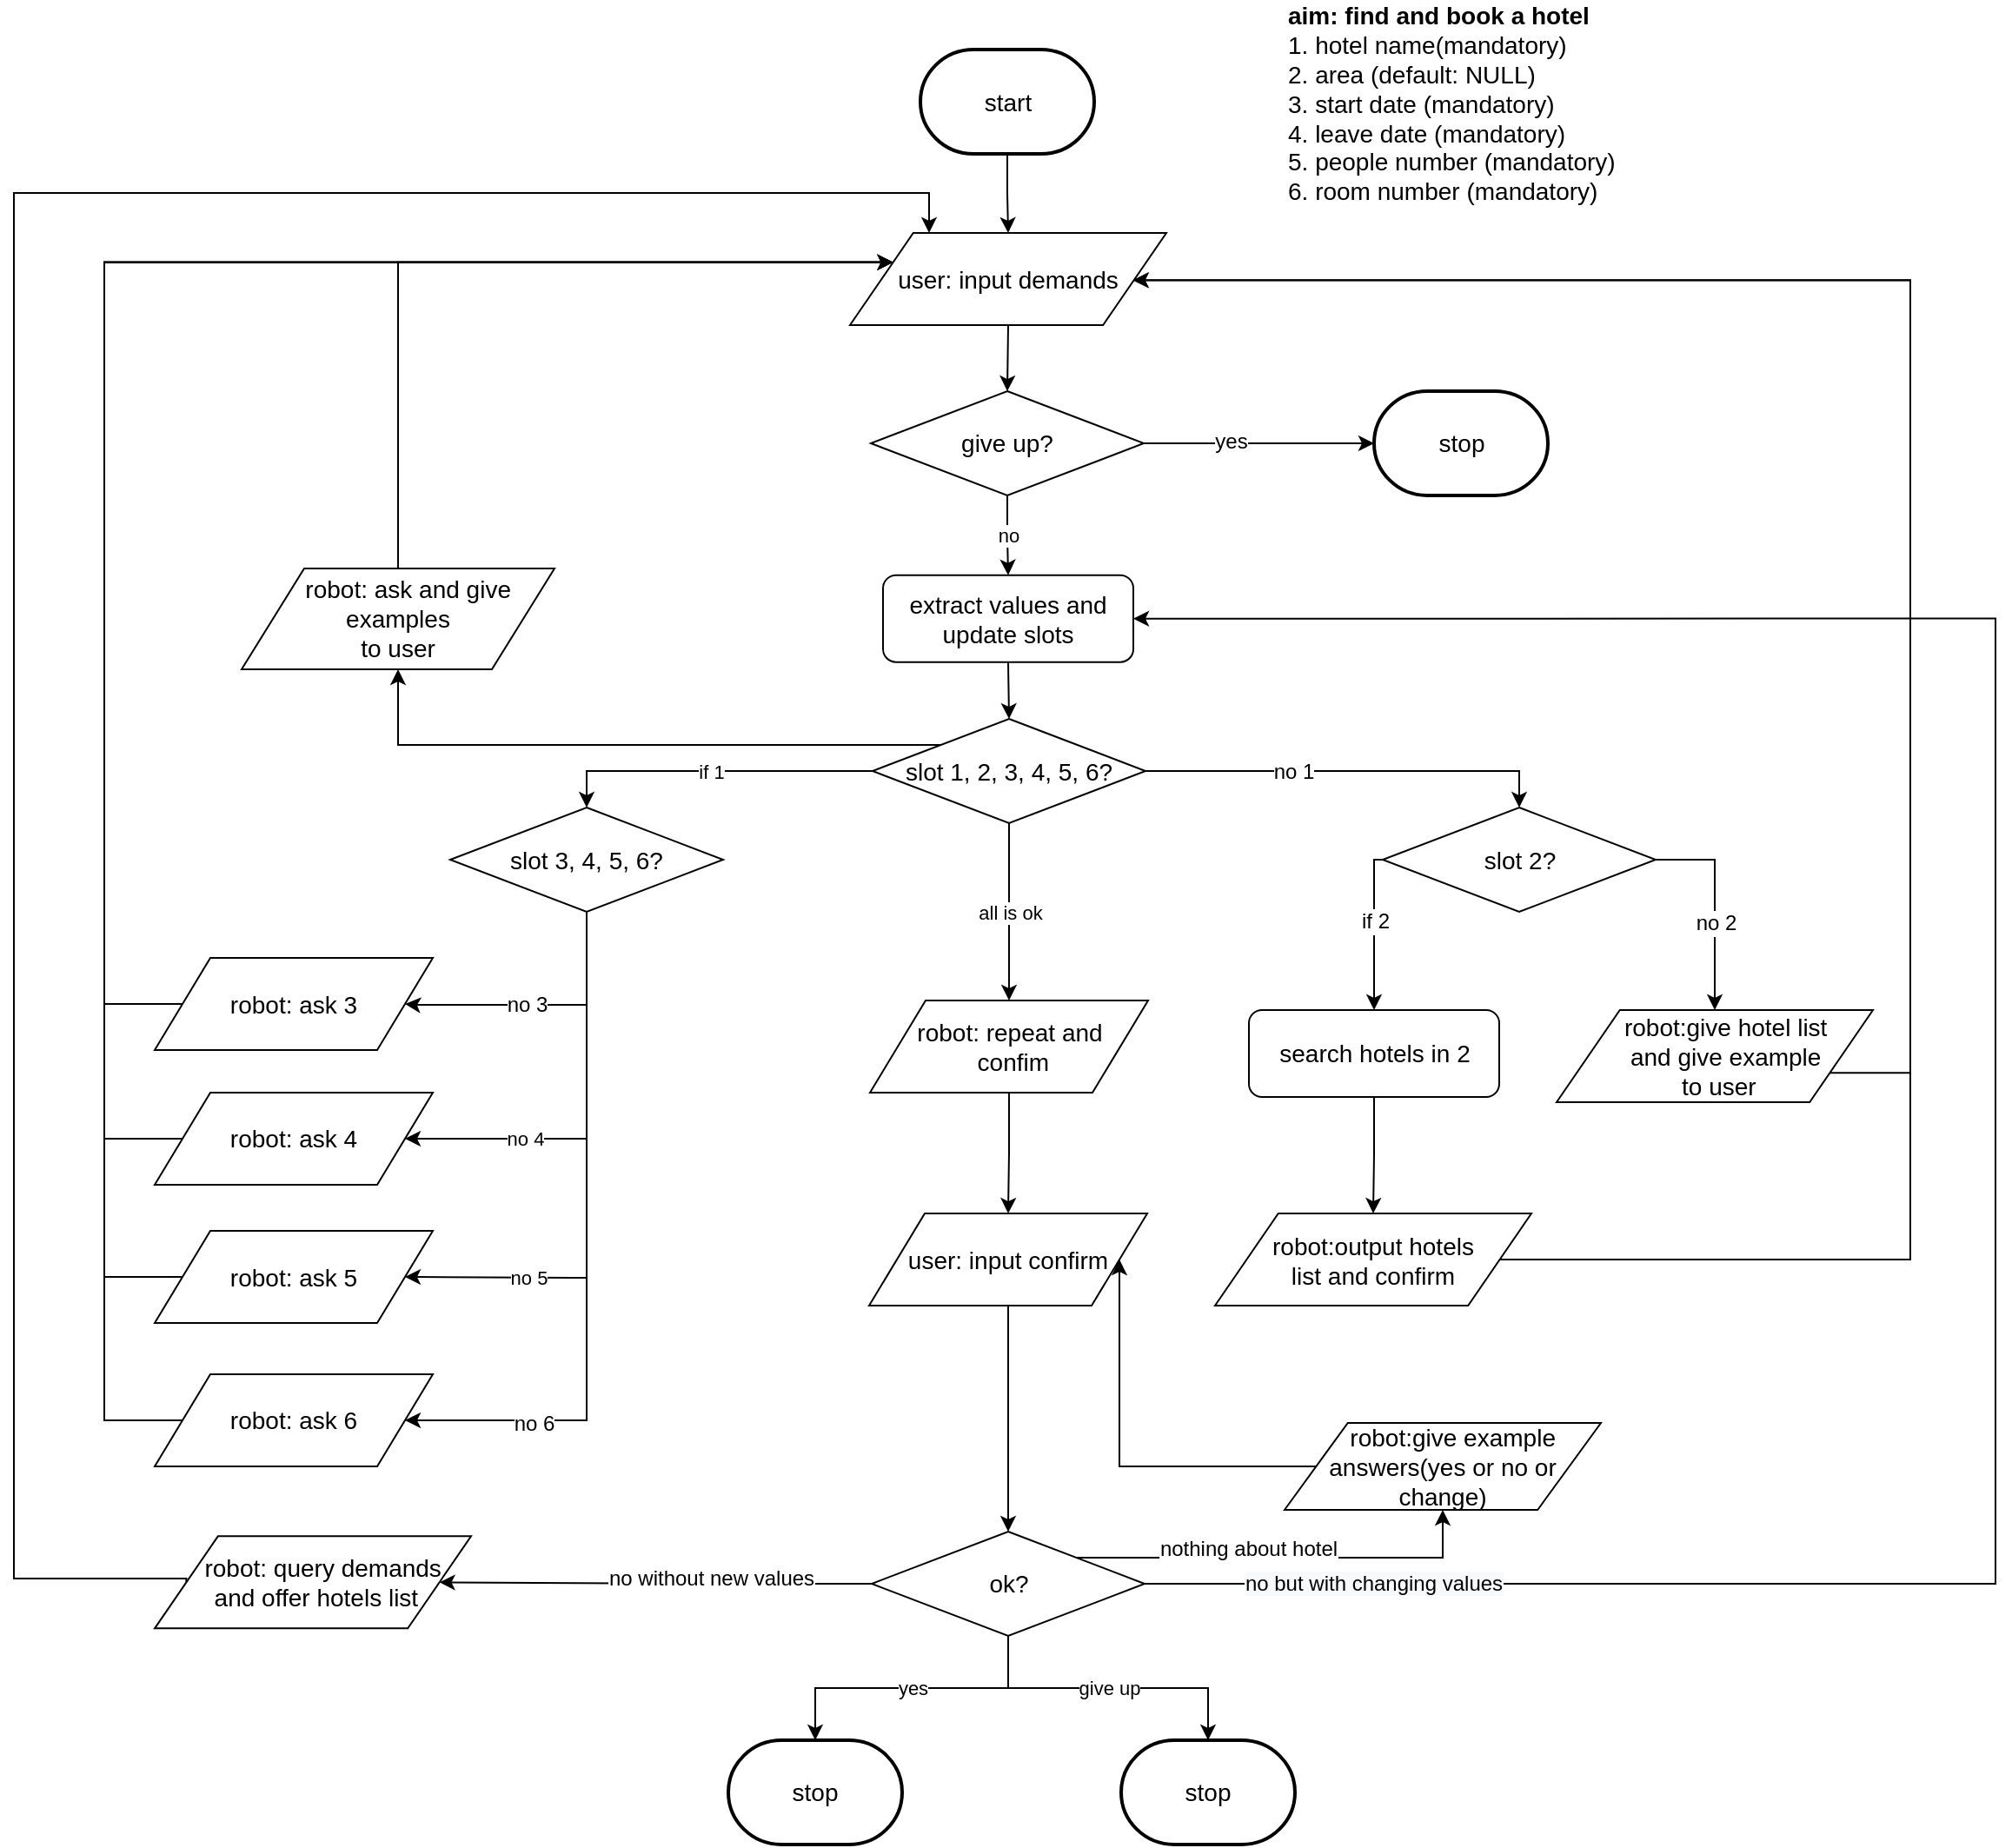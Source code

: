 <mxfile version="12.0.0" type="github" pages="1"><diagram id="LGbj_nc2hdgQ7Wxbu6nX" name="Page-1"><mxGraphModel dx="1937" dy="1288" grid="1" gridSize="10" guides="1" tooltips="1" connect="1" arrows="1" fold="1" page="1" pageScale="1" pageWidth="1169" pageHeight="827" math="0" shadow="0"><root><mxCell id="0"/><mxCell id="1" parent="0"/><mxCell id="eVSHGfPKCPN9U0Eyg4gg-1" style="edgeStyle=orthogonalEdgeStyle;rounded=0;orthogonalLoop=1;jettySize=auto;html=1;exitX=0.5;exitY=1;exitDx=0;exitDy=0;exitPerimeter=0;" parent="1" source="oDHh0Tye45tHc2-Hxg_j-2" target="oDHh0Tye45tHc2-Hxg_j-4" edge="1"><mxGeometry relative="1" as="geometry"><mxPoint x="533.5" y="-64" as="sourcePoint"/><mxPoint x="533.5" y="-31" as="targetPoint"/></mxGeometry></mxCell><mxCell id="eVSHGfPKCPN9U0Eyg4gg-6" value="&lt;font style=&quot;font-size: 14px&quot;&gt;&lt;b&gt;aim: find and book a hotel&lt;/b&gt;&lt;br&gt;1. hotel name(mandatory)&lt;br&gt;2. area (default: NULL)&lt;br&gt;3. start date (mandatory)&lt;br&gt;4. leave date (mandatory)&lt;br&gt;5. people number (mandatory)&lt;br&gt;6. room number (mandatory)&lt;br&gt;&lt;br&gt;&lt;/font&gt;" style="text;html=1;strokeColor=none;fillColor=none;align=left;verticalAlign=middle;whiteSpace=wrap;rounded=0;" parent="1" vertex="1"><mxGeometry x="690" y="-90" width="220" height="113" as="geometry"/></mxCell><mxCell id="eVSHGfPKCPN9U0Eyg4gg-11" style="edgeStyle=orthogonalEdgeStyle;rounded=0;orthogonalLoop=1;jettySize=auto;html=1;exitX=0;exitY=0.5;exitDx=0;exitDy=0;entryX=0.5;entryY=0;entryDx=0;entryDy=0;" parent="1" source="KRLhsVAyyNU1y-hWCLac-17" target="eVSHGfPKCPN9U0Eyg4gg-10" edge="1"><mxGeometry relative="1" as="geometry"><Array as="points"><mxPoint x="741.5" y="393"/></Array></mxGeometry></mxCell><mxCell id="eVSHGfPKCPN9U0Eyg4gg-14" value="if 2" style="text;html=1;resizable=0;points=[];align=center;verticalAlign=middle;labelBackgroundColor=#ffffff;" parent="eVSHGfPKCPN9U0Eyg4gg-11" vertex="1" connectable="0"><mxGeometry x="0.425" y="-1" relative="1" as="geometry"><mxPoint x="1" y="-24.5" as="offset"/></mxGeometry></mxCell><mxCell id="eVSHGfPKCPN9U0Eyg4gg-12" style="edgeStyle=orthogonalEdgeStyle;rounded=0;orthogonalLoop=1;jettySize=auto;html=1;exitX=1;exitY=0.5;exitDx=0;exitDy=0;entryX=0.5;entryY=0;entryDx=0;entryDy=0;" parent="1" source="KRLhsVAyyNU1y-hWCLac-17" target="oDHh0Tye45tHc2-Hxg_j-6" edge="1"><mxGeometry relative="1" as="geometry"><mxPoint x="978.5" y="464" as="targetPoint"/></mxGeometry></mxCell><mxCell id="eVSHGfPKCPN9U0Eyg4gg-15" value="no 2" style="text;html=1;resizable=0;points=[];align=center;verticalAlign=middle;labelBackgroundColor=#ffffff;" parent="eVSHGfPKCPN9U0Eyg4gg-12" vertex="1" connectable="0"><mxGeometry x="-0.07" y="5" relative="1" as="geometry"><mxPoint x="-4.5" y="14.5" as="offset"/></mxGeometry></mxCell><mxCell id="KRLhsVAyyNU1y-hWCLac-8" style="edgeStyle=orthogonalEdgeStyle;rounded=0;orthogonalLoop=1;jettySize=auto;html=1;exitX=0.5;exitY=1;exitDx=0;exitDy=0;entryX=1;entryY=0.5;entryDx=0;entryDy=0;" parent="1" source="KRLhsVAyyNU1y-hWCLac-10" target="oDHh0Tye45tHc2-Hxg_j-15" edge="1"><mxGeometry relative="1" as="geometry"><Array as="points"><mxPoint x="289" y="716"/></Array></mxGeometry></mxCell><mxCell id="KRLhsVAyyNU1y-hWCLac-9" value="no 6" style="text;html=1;resizable=0;points=[];align=center;verticalAlign=middle;labelBackgroundColor=#ffffff;" parent="KRLhsVAyyNU1y-hWCLac-8" vertex="1" connectable="0"><mxGeometry x="0.453" y="2" relative="1" as="geometry"><mxPoint x="-32.5" y="6" as="offset"/></mxGeometry></mxCell><mxCell id="KRLhsVAyyNU1y-hWCLac-11" value="if 1" style="edgeStyle=orthogonalEdgeStyle;rounded=0;orthogonalLoop=1;jettySize=auto;html=1;exitX=0;exitY=0.5;exitDx=0;exitDy=0;entryX=0.5;entryY=0;entryDx=0;entryDy=0;" parent="1" source="eVSHGfPKCPN9U0Eyg4gg-7" target="KRLhsVAyyNU1y-hWCLac-10" edge="1"><mxGeometry relative="1" as="geometry"/></mxCell><mxCell id="KRLhsVAyyNU1y-hWCLac-15" style="edgeStyle=orthogonalEdgeStyle;rounded=0;orthogonalLoop=1;jettySize=auto;html=1;exitX=0;exitY=0;exitDx=0;exitDy=0;entryX=0.5;entryY=1;entryDx=0;entryDy=0;" parent="1" source="eVSHGfPKCPN9U0Eyg4gg-7" target="KRLhsVAyyNU1y-hWCLac-14" edge="1"><mxGeometry relative="1" as="geometry"/></mxCell><mxCell id="KRLhsVAyyNU1y-hWCLac-18" style="edgeStyle=orthogonalEdgeStyle;rounded=0;orthogonalLoop=1;jettySize=auto;html=1;exitX=1;exitY=0.5;exitDx=0;exitDy=0;entryX=0.5;entryY=0;entryDx=0;entryDy=0;" parent="1" source="eVSHGfPKCPN9U0Eyg4gg-7" target="KRLhsVAyyNU1y-hWCLac-17" edge="1"><mxGeometry relative="1" as="geometry"/></mxCell><mxCell id="KRLhsVAyyNU1y-hWCLac-19" value="no 1" style="text;html=1;resizable=0;points=[];align=center;verticalAlign=middle;labelBackgroundColor=#ffffff;" parent="KRLhsVAyyNU1y-hWCLac-18" vertex="1" connectable="0"><mxGeometry x="-0.285" relative="1" as="geometry"><mxPoint as="offset"/></mxGeometry></mxCell><mxCell id="KRLhsVAyyNU1y-hWCLac-21" value="all is ok" style="edgeStyle=orthogonalEdgeStyle;rounded=0;orthogonalLoop=1;jettySize=auto;html=1;exitX=0.5;exitY=1;exitDx=0;exitDy=0;entryX=0.5;entryY=0;entryDx=0;entryDy=0;" parent="1" source="eVSHGfPKCPN9U0Eyg4gg-7" target="oDHh0Tye45tHc2-Hxg_j-16" edge="1"><mxGeometry relative="1" as="geometry"/></mxCell><mxCell id="eVSHGfPKCPN9U0Eyg4gg-7" value="&lt;font style=&quot;font-size: 14px&quot;&gt;slot 1, 2, 3, 4, 5, 6?&lt;br&gt;&lt;/font&gt;" style="rhombus;whiteSpace=wrap;html=1;" parent="1" vertex="1"><mxGeometry x="453" y="312.5" width="157" height="60" as="geometry"/></mxCell><mxCell id="eVSHGfPKCPN9U0Eyg4gg-13" style="edgeStyle=orthogonalEdgeStyle;rounded=0;orthogonalLoop=1;jettySize=auto;html=1;exitX=1;exitY=0.75;exitDx=0;exitDy=0;entryX=0.894;entryY=0.512;entryDx=0;entryDy=0;entryPerimeter=0;" parent="1" source="oDHh0Tye45tHc2-Hxg_j-6" target="oDHh0Tye45tHc2-Hxg_j-4" edge="1"><mxGeometry relative="1" as="geometry"><Array as="points"><mxPoint x="1004" y="517"/><mxPoint x="1050" y="517"/><mxPoint x="1050" y="60"/></Array><mxPoint x="980" y="422" as="sourcePoint"/><mxPoint x="600" y="176" as="targetPoint"/></mxGeometry></mxCell><mxCell id="eVSHGfPKCPN9U0Eyg4gg-17" style="edgeStyle=orthogonalEdgeStyle;rounded=0;orthogonalLoop=1;jettySize=auto;html=1;exitX=0.5;exitY=1;exitDx=0;exitDy=0;entryX=0.5;entryY=0;entryDx=0;entryDy=0;" parent="1" source="eVSHGfPKCPN9U0Eyg4gg-10" target="oDHh0Tye45tHc2-Hxg_j-8" edge="1"><mxGeometry relative="1" as="geometry"><mxPoint x="718.5" y="570" as="targetPoint"/></mxGeometry></mxCell><mxCell id="eVSHGfPKCPN9U0Eyg4gg-10" value="&lt;span style=&quot;font-size: 14px&quot;&gt;search hotels in 2&lt;/span&gt;" style="rounded=1;whiteSpace=wrap;html=1;" parent="1" vertex="1"><mxGeometry x="669.5" y="480" width="144" height="50" as="geometry"/></mxCell><mxCell id="eVSHGfPKCPN9U0Eyg4gg-18" style="edgeStyle=orthogonalEdgeStyle;rounded=0;orthogonalLoop=1;jettySize=auto;html=1;exitX=1;exitY=0.5;exitDx=0;exitDy=0;entryX=0.895;entryY=0.513;entryDx=0;entryDy=0;entryPerimeter=0;" parent="1" source="oDHh0Tye45tHc2-Hxg_j-8" target="oDHh0Tye45tHc2-Hxg_j-4" edge="1"><mxGeometry relative="1" as="geometry"><Array as="points"><mxPoint x="814" y="623"/><mxPoint x="1050" y="623"/><mxPoint x="1050" y="60"/></Array><mxPoint x="724" y="595" as="sourcePoint"/><mxPoint x="610" y="175" as="targetPoint"/></mxGeometry></mxCell><mxCell id="eVSHGfPKCPN9U0Eyg4gg-35" value="no 4" style="edgeStyle=orthogonalEdgeStyle;rounded=0;orthogonalLoop=1;jettySize=auto;html=1;exitX=0.5;exitY=1;exitDx=0;exitDy=0;entryX=1;entryY=0.5;entryDx=0;entryDy=0;" parent="1" source="KRLhsVAyyNU1y-hWCLac-10" target="oDHh0Tye45tHc2-Hxg_j-11" edge="1"><mxGeometry x="0.153" y="-31" relative="1" as="geometry"><mxPoint x="192.143" y="552.286" as="targetPoint"/><mxPoint x="244.647" y="552.765" as="sourcePoint"/><Array as="points"><mxPoint x="289" y="554"/></Array><mxPoint x="-31" y="31" as="offset"/></mxGeometry></mxCell><mxCell id="eVSHGfPKCPN9U0Eyg4gg-30" style="edgeStyle=orthogonalEdgeStyle;rounded=0;orthogonalLoop=1;jettySize=auto;html=1;exitX=0;exitY=0.5;exitDx=0;exitDy=0;entryX=0;entryY=0.25;entryDx=0;entryDy=0;" parent="1" source="oDHh0Tye45tHc2-Hxg_j-14" target="oDHh0Tye45tHc2-Hxg_j-4" edge="1"><mxGeometry relative="1" as="geometry"><Array as="points"><mxPoint x="11" y="634"/><mxPoint x="11" y="50"/></Array><mxPoint x="48.143" y="682.286" as="sourcePoint"/><mxPoint x="460" y="243" as="targetPoint"/></mxGeometry></mxCell><mxCell id="eVSHGfPKCPN9U0Eyg4gg-40" value="no 5" style="edgeStyle=orthogonalEdgeStyle;rounded=0;orthogonalLoop=1;jettySize=auto;html=1;exitX=0.5;exitY=1;exitDx=0;exitDy=0;entryX=1;entryY=0.5;entryDx=0;entryDy=0;" parent="1" source="KRLhsVAyyNU1y-hWCLac-10" target="oDHh0Tye45tHc2-Hxg_j-14" edge="1"><mxGeometry x="0.355" y="-31" relative="1" as="geometry"><mxPoint x="192.143" y="692.286" as="targetPoint"/><mxPoint x="244.647" y="692.765" as="sourcePoint"/><Array as="points"><mxPoint x="289" y="634"/><mxPoint x="280" y="634"/></Array><mxPoint x="-31" y="31" as="offset"/></mxGeometry></mxCell><mxCell id="eVSHGfPKCPN9U0Eyg4gg-45" style="edgeStyle=orthogonalEdgeStyle;rounded=0;orthogonalLoop=1;jettySize=auto;html=1;exitX=0;exitY=0.5;exitDx=0;exitDy=0;entryX=0;entryY=0.25;entryDx=0;entryDy=0;" parent="1" source="oDHh0Tye45tHc2-Hxg_j-15" target="oDHh0Tye45tHc2-Hxg_j-4" edge="1"><mxGeometry relative="1" as="geometry"><Array as="points"><mxPoint x="11" y="716"/><mxPoint x="11" y="50"/></Array><mxPoint x="48.143" y="822.286" as="sourcePoint"/><mxPoint x="460" y="243" as="targetPoint"/></mxGeometry></mxCell><mxCell id="eVSHGfPKCPN9U0Eyg4gg-53" value="yes" style="edgeStyle=orthogonalEdgeStyle;rounded=0;orthogonalLoop=1;jettySize=auto;html=1;exitX=0.5;exitY=1;exitDx=0;exitDy=0;" parent="1" source="eVSHGfPKCPN9U0Eyg4gg-48" target="oDHh0Tye45tHc2-Hxg_j-20" edge="1"><mxGeometry relative="1" as="geometry"><Array as="points"/><mxPoint x="530.929" y="890.0" as="targetPoint"/></mxGeometry></mxCell><mxCell id="eVSHGfPKCPN9U0Eyg4gg-56" style="edgeStyle=orthogonalEdgeStyle;rounded=0;orthogonalLoop=1;jettySize=auto;html=1;exitX=1;exitY=0.5;exitDx=0;exitDy=0;entryX=1;entryY=0.5;entryDx=0;entryDy=0;" parent="1" source="eVSHGfPKCPN9U0Eyg4gg-48" target="VJbETRnfPvkYuMA4DDel-1" edge="1"><mxGeometry relative="1" as="geometry"><Array as="points"><mxPoint x="1099" y="810"/><mxPoint x="1099" y="255"/></Array></mxGeometry></mxCell><mxCell id="eVSHGfPKCPN9U0Eyg4gg-57" value="&lt;span style=&quot;text-align: left ; background-color: rgb(248 , 249 , 250)&quot;&gt;no but with changing values&lt;/span&gt;" style="text;html=1;resizable=0;points=[];align=center;verticalAlign=middle;labelBackgroundColor=#ffffff;" parent="eVSHGfPKCPN9U0Eyg4gg-56" vertex="1" connectable="0"><mxGeometry x="-0.88" y="-1" relative="1" as="geometry"><mxPoint x="38.5" y="-1" as="offset"/></mxGeometry></mxCell><mxCell id="oDHh0Tye45tHc2-Hxg_j-22" style="edgeStyle=orthogonalEdgeStyle;rounded=0;orthogonalLoop=1;jettySize=auto;html=1;exitX=0;exitY=0.5;exitDx=0;exitDy=0;entryX=1;entryY=0.5;entryDx=0;entryDy=0;" parent="1" source="eVSHGfPKCPN9U0Eyg4gg-48" target="oDHh0Tye45tHc2-Hxg_j-1" edge="1"><mxGeometry relative="1" as="geometry"><Array as="points"><mxPoint x="360" y="810"/><mxPoint x="360" y="809"/></Array></mxGeometry></mxCell><mxCell id="oDHh0Tye45tHc2-Hxg_j-23" value="no without new values" style="text;html=1;resizable=0;points=[];align=center;verticalAlign=middle;labelBackgroundColor=#ffffff;" parent="oDHh0Tye45tHc2-Hxg_j-22" vertex="1" connectable="0"><mxGeometry x="-0.939" y="2" relative="1" as="geometry"><mxPoint x="-85" y="-5" as="offset"/></mxGeometry></mxCell><mxCell id="KRLhsVAyyNU1y-hWCLac-23" style="edgeStyle=orthogonalEdgeStyle;rounded=0;orthogonalLoop=1;jettySize=auto;html=1;exitX=1;exitY=0;exitDx=0;exitDy=0;entryX=0.5;entryY=1;entryDx=0;entryDy=0;" parent="1" source="eVSHGfPKCPN9U0Eyg4gg-48" target="KRLhsVAyyNU1y-hWCLac-22" edge="1"><mxGeometry relative="1" as="geometry"/></mxCell><mxCell id="KRLhsVAyyNU1y-hWCLac-24" value="nothing about hotel" style="text;html=1;resizable=0;points=[];align=center;verticalAlign=middle;labelBackgroundColor=#ffffff;" parent="KRLhsVAyyNU1y-hWCLac-23" vertex="1" connectable="0"><mxGeometry x="-0.599" relative="1" as="geometry"><mxPoint x="50" y="-5" as="offset"/></mxGeometry></mxCell><mxCell id="wmt7jHsZQrDMHN_QmY73-2" value="give up" style="edgeStyle=orthogonalEdgeStyle;rounded=0;orthogonalLoop=1;jettySize=auto;html=1;exitX=0.5;exitY=1;exitDx=0;exitDy=0;entryX=0.5;entryY=0;entryDx=0;entryDy=0;entryPerimeter=0;" edge="1" parent="1" source="eVSHGfPKCPN9U0Eyg4gg-48" target="wmt7jHsZQrDMHN_QmY73-1"><mxGeometry relative="1" as="geometry"/></mxCell><mxCell id="eVSHGfPKCPN9U0Eyg4gg-48" value="&lt;font style=&quot;font-size: 14px&quot;&gt;ok?&lt;br&gt;&lt;/font&gt;" style="rhombus;whiteSpace=wrap;html=1;" parent="1" vertex="1"><mxGeometry x="452.5" y="780" width="157" height="60" as="geometry"/></mxCell><mxCell id="VJbETRnfPvkYuMA4DDel-7" style="edgeStyle=orthogonalEdgeStyle;rounded=0;orthogonalLoop=1;jettySize=auto;html=1;exitX=0;exitY=0.5;exitDx=0;exitDy=0;entryX=0.25;entryY=0;entryDx=0;entryDy=0;" parent="1" source="oDHh0Tye45tHc2-Hxg_j-1" target="oDHh0Tye45tHc2-Hxg_j-4" edge="1"><mxGeometry relative="1" as="geometry"><Array as="points"><mxPoint x="58" y="807"/><mxPoint x="-41" y="807"/><mxPoint x="-41" y="10"/><mxPoint x="486" y="10"/></Array></mxGeometry></mxCell><mxCell id="oDHh0Tye45tHc2-Hxg_j-1" value="&lt;font style=&quot;font-size: 14px&quot;&gt;&amp;nbsp; &amp;nbsp;robot:&amp;nbsp;&lt;/font&gt;&lt;span style=&quot;font-size: 14px&quot;&gt;query demands&lt;br&gt;&amp;nbsp;and offer hotels list&lt;/span&gt;" style="shape=parallelogram;perimeter=parallelogramPerimeter;whiteSpace=wrap;html=1;" parent="1" vertex="1"><mxGeometry x="40" y="782.667" width="182" height="53" as="geometry"/></mxCell><mxCell id="oDHh0Tye45tHc2-Hxg_j-2" value="&lt;span style=&quot;font-size: 14px&quot;&gt;start&lt;/span&gt;" style="strokeWidth=2;html=1;shape=mxgraph.flowchart.terminator;whiteSpace=wrap;" parent="1" vertex="1"><mxGeometry x="480.5" y="-72.481" width="100" height="60" as="geometry"/></mxCell><mxCell id="wmt7jHsZQrDMHN_QmY73-4" style="edgeStyle=orthogonalEdgeStyle;rounded=0;orthogonalLoop=1;jettySize=auto;html=1;exitX=0.5;exitY=1;exitDx=0;exitDy=0;entryX=0.5;entryY=0;entryDx=0;entryDy=0;" edge="1" parent="1" source="oDHh0Tye45tHc2-Hxg_j-4" target="wmt7jHsZQrDMHN_QmY73-3"><mxGeometry relative="1" as="geometry"/></mxCell><mxCell id="oDHh0Tye45tHc2-Hxg_j-4" value="&lt;span style=&quot;font-size: 14px&quot;&gt;user: input demands&lt;/span&gt;" style="shape=parallelogram;perimeter=parallelogramPerimeter;whiteSpace=wrap;html=1;" parent="1" vertex="1"><mxGeometry x="440" y="33" width="182" height="53" as="geometry"/></mxCell><mxCell id="oDHh0Tye45tHc2-Hxg_j-6" value="&lt;span style=&quot;font-size: 14px&quot;&gt;&amp;nbsp; &amp;nbsp;robot:give hotel list &lt;br&gt;&amp;nbsp; &amp;nbsp;and give example&lt;br&gt;&amp;nbsp;to user&lt;/span&gt;" style="shape=parallelogram;perimeter=parallelogramPerimeter;whiteSpace=wrap;html=1;" parent="1" vertex="1"><mxGeometry x="846.5" y="480" width="182" height="53" as="geometry"/></mxCell><mxCell id="oDHh0Tye45tHc2-Hxg_j-8" value="&lt;span style=&quot;font-size: 14px&quot;&gt;robot:output hotels &lt;br&gt;list and confirm&lt;/span&gt;" style="shape=parallelogram;perimeter=parallelogramPerimeter;whiteSpace=wrap;html=1;" parent="1" vertex="1"><mxGeometry x="650" y="597" width="182" height="53" as="geometry"/></mxCell><mxCell id="oDHh0Tye45tHc2-Hxg_j-10" style="edgeStyle=orthogonalEdgeStyle;rounded=0;orthogonalLoop=1;jettySize=auto;html=1;exitX=0;exitY=0.5;exitDx=0;exitDy=0;entryX=0;entryY=0.25;entryDx=0;entryDy=0;" parent="1" source="oDHh0Tye45tHc2-Hxg_j-9" target="oDHh0Tye45tHc2-Hxg_j-4" edge="1"><mxGeometry relative="1" as="geometry"><Array as="points"><mxPoint x="56" y="476"/><mxPoint x="11" y="476"/><mxPoint x="11" y="50"/></Array></mxGeometry></mxCell><mxCell id="oDHh0Tye45tHc2-Hxg_j-9" value="&lt;span style=&quot;font-size: 14px&quot;&gt;robot: ask 3&lt;/span&gt;" style="shape=parallelogram;perimeter=parallelogramPerimeter;whiteSpace=wrap;html=1;" parent="1" vertex="1"><mxGeometry x="40" y="450" width="160" height="53" as="geometry"/></mxCell><mxCell id="oDHh0Tye45tHc2-Hxg_j-24" style="edgeStyle=orthogonalEdgeStyle;rounded=0;orthogonalLoop=1;jettySize=auto;html=1;exitX=0;exitY=0.5;exitDx=0;exitDy=0;entryX=0;entryY=0.25;entryDx=0;entryDy=0;" parent="1" source="oDHh0Tye45tHc2-Hxg_j-11" target="oDHh0Tye45tHc2-Hxg_j-4" edge="1"><mxGeometry relative="1" as="geometry"><Array as="points"><mxPoint x="11" y="554"/><mxPoint x="11" y="50"/></Array></mxGeometry></mxCell><mxCell id="oDHh0Tye45tHc2-Hxg_j-11" value="&lt;span style=&quot;font-size: 14px&quot;&gt;robot: ask 4&lt;/span&gt;" style="shape=parallelogram;perimeter=parallelogramPerimeter;whiteSpace=wrap;html=1;" parent="1" vertex="1"><mxGeometry x="40" y="527.5" width="160" height="53" as="geometry"/></mxCell><mxCell id="oDHh0Tye45tHc2-Hxg_j-14" value="&lt;span style=&quot;font-size: 14px&quot;&gt;robot: ask 5&lt;/span&gt;" style="shape=parallelogram;perimeter=parallelogramPerimeter;whiteSpace=wrap;html=1;" parent="1" vertex="1"><mxGeometry x="40" y="607" width="160" height="53" as="geometry"/></mxCell><mxCell id="oDHh0Tye45tHc2-Hxg_j-15" value="&lt;span style=&quot;font-size: 14px&quot;&gt;robot: ask 6&lt;/span&gt;" style="shape=parallelogram;perimeter=parallelogramPerimeter;whiteSpace=wrap;html=1;" parent="1" vertex="1"><mxGeometry x="40" y="689.5" width="160" height="53" as="geometry"/></mxCell><mxCell id="oDHh0Tye45tHc2-Hxg_j-18" value="" style="edgeStyle=orthogonalEdgeStyle;rounded=0;orthogonalLoop=1;jettySize=auto;html=1;" parent="1" source="oDHh0Tye45tHc2-Hxg_j-16" target="oDHh0Tye45tHc2-Hxg_j-17" edge="1"><mxGeometry relative="1" as="geometry"/></mxCell><mxCell id="oDHh0Tye45tHc2-Hxg_j-16" value="&lt;span style=&quot;font-size: 14px&quot;&gt;robot: repeat and&lt;br&gt;&amp;nbsp;confim&lt;/span&gt;" style="shape=parallelogram;perimeter=parallelogramPerimeter;whiteSpace=wrap;html=1;" parent="1" vertex="1"><mxGeometry x="451.5" y="474.5" width="160" height="53" as="geometry"/></mxCell><mxCell id="oDHh0Tye45tHc2-Hxg_j-19" value="" style="edgeStyle=orthogonalEdgeStyle;rounded=0;orthogonalLoop=1;jettySize=auto;html=1;" parent="1" source="oDHh0Tye45tHc2-Hxg_j-17" target="eVSHGfPKCPN9U0Eyg4gg-48" edge="1"><mxGeometry relative="1" as="geometry"/></mxCell><mxCell id="oDHh0Tye45tHc2-Hxg_j-17" value="&lt;span style=&quot;font-size: 14px&quot;&gt;user: input confirm&lt;/span&gt;" style="shape=parallelogram;perimeter=parallelogramPerimeter;whiteSpace=wrap;html=1;" parent="1" vertex="1"><mxGeometry x="451" y="597" width="160" height="53" as="geometry"/></mxCell><mxCell id="oDHh0Tye45tHc2-Hxg_j-20" value="&lt;font style=&quot;font-size: 14px&quot;&gt;stop&lt;/font&gt;" style="strokeWidth=2;html=1;shape=mxgraph.flowchart.terminator;whiteSpace=wrap;" parent="1" vertex="1"><mxGeometry x="370" y="900" width="100" height="60" as="geometry"/></mxCell><mxCell id="VJbETRnfPvkYuMA4DDel-6" style="edgeStyle=orthogonalEdgeStyle;rounded=0;orthogonalLoop=1;jettySize=auto;html=1;exitX=0.5;exitY=1;exitDx=0;exitDy=0;entryX=0.5;entryY=0;entryDx=0;entryDy=0;" parent="1" source="VJbETRnfPvkYuMA4DDel-1" target="eVSHGfPKCPN9U0Eyg4gg-7" edge="1"><mxGeometry relative="1" as="geometry"/></mxCell><mxCell id="VJbETRnfPvkYuMA4DDel-1" value="&lt;font style=&quot;font-size: 14px&quot;&gt;extract values and update slots&lt;/font&gt;" style="rounded=1;whiteSpace=wrap;html=1;" parent="1" vertex="1"><mxGeometry x="459" y="229.843" width="144" height="50" as="geometry"/></mxCell><mxCell id="KRLhsVAyyNU1y-hWCLac-12" style="edgeStyle=orthogonalEdgeStyle;rounded=0;orthogonalLoop=1;jettySize=auto;html=1;exitX=0.5;exitY=1;exitDx=0;exitDy=0;entryX=1;entryY=0.5;entryDx=0;entryDy=0;" parent="1" source="KRLhsVAyyNU1y-hWCLac-10" target="oDHh0Tye45tHc2-Hxg_j-9" edge="1"><mxGeometry relative="1" as="geometry"><Array as="points"><mxPoint x="289" y="477"/><mxPoint x="190" y="477"/></Array></mxGeometry></mxCell><mxCell id="KRLhsVAyyNU1y-hWCLac-13" value="no 3" style="text;html=1;resizable=0;points=[];align=center;verticalAlign=middle;labelBackgroundColor=#ffffff;" parent="KRLhsVAyyNU1y-hWCLac-12" vertex="1" connectable="0"><mxGeometry x="0.113" relative="1" as="geometry"><mxPoint as="offset"/></mxGeometry></mxCell><mxCell id="KRLhsVAyyNU1y-hWCLac-10" value="&lt;font style=&quot;font-size: 14px&quot;&gt;slot 3, 4, 5, 6?&lt;br&gt;&lt;/font&gt;" style="rhombus;whiteSpace=wrap;html=1;" parent="1" vertex="1"><mxGeometry x="210" y="363.5" width="157" height="60" as="geometry"/></mxCell><mxCell id="KRLhsVAyyNU1y-hWCLac-16" style="edgeStyle=orthogonalEdgeStyle;rounded=0;orthogonalLoop=1;jettySize=auto;html=1;exitX=0.5;exitY=0;exitDx=0;exitDy=0;entryX=0;entryY=0.25;entryDx=0;entryDy=0;" parent="1" source="KRLhsVAyyNU1y-hWCLac-14" target="oDHh0Tye45tHc2-Hxg_j-4" edge="1"><mxGeometry relative="1" as="geometry"><Array as="points"><mxPoint x="180" y="50"/></Array></mxGeometry></mxCell><mxCell id="KRLhsVAyyNU1y-hWCLac-14" value="&lt;span style=&quot;font-size: 14px ; white-space: normal&quot;&gt;&amp;nbsp; &amp;nbsp;robot: ask and give examples &lt;br&gt;to user&lt;/span&gt;" style="shape=parallelogram;perimeter=parallelogramPerimeter;whiteSpace=wrap;html=1;" parent="1" vertex="1"><mxGeometry x="90" y="226" width="180" height="58" as="geometry"/></mxCell><mxCell id="KRLhsVAyyNU1y-hWCLac-17" value="&lt;font style=&quot;font-size: 14px&quot;&gt;slot 2?&lt;br&gt;&lt;/font&gt;" style="rhombus;whiteSpace=wrap;html=1;" parent="1" vertex="1"><mxGeometry x="746.5" y="363.5" width="157" height="60" as="geometry"/></mxCell><mxCell id="KRLhsVAyyNU1y-hWCLac-25" style="edgeStyle=orthogonalEdgeStyle;rounded=0;orthogonalLoop=1;jettySize=auto;html=1;exitX=0;exitY=0.5;exitDx=0;exitDy=0;entryX=1;entryY=0.5;entryDx=0;entryDy=0;" parent="1" source="KRLhsVAyyNU1y-hWCLac-22" target="oDHh0Tye45tHc2-Hxg_j-17" edge="1"><mxGeometry relative="1" as="geometry"/></mxCell><mxCell id="KRLhsVAyyNU1y-hWCLac-22" value="&lt;span style=&quot;font-size: 14px&quot;&gt;&amp;nbsp; &amp;nbsp;robot:give example answers(yes or no or change)&lt;/span&gt;" style="shape=parallelogram;perimeter=parallelogramPerimeter;whiteSpace=wrap;html=1;" parent="1" vertex="1"><mxGeometry x="690" y="717.5" width="182" height="50" as="geometry"/></mxCell><mxCell id="wmt7jHsZQrDMHN_QmY73-1" value="&lt;font style=&quot;font-size: 14px&quot;&gt;stop&lt;/font&gt;" style="strokeWidth=2;html=1;shape=mxgraph.flowchart.terminator;whiteSpace=wrap;" vertex="1" parent="1"><mxGeometry x="596" y="900" width="100" height="60" as="geometry"/></mxCell><mxCell id="wmt7jHsZQrDMHN_QmY73-5" value="no" style="edgeStyle=orthogonalEdgeStyle;rounded=0;orthogonalLoop=1;jettySize=auto;html=1;exitX=0.5;exitY=1;exitDx=0;exitDy=0;entryX=0.5;entryY=0;entryDx=0;entryDy=0;" edge="1" parent="1" source="wmt7jHsZQrDMHN_QmY73-3" target="VJbETRnfPvkYuMA4DDel-1"><mxGeometry relative="1" as="geometry"><Array as="points"><mxPoint x="531" y="207"/></Array></mxGeometry></mxCell><mxCell id="wmt7jHsZQrDMHN_QmY73-7" style="edgeStyle=orthogonalEdgeStyle;rounded=0;orthogonalLoop=1;jettySize=auto;html=1;exitX=1;exitY=0.5;exitDx=0;exitDy=0;entryX=0;entryY=0.5;entryDx=0;entryDy=0;entryPerimeter=0;" edge="1" parent="1" source="wmt7jHsZQrDMHN_QmY73-3" target="wmt7jHsZQrDMHN_QmY73-6"><mxGeometry relative="1" as="geometry"/></mxCell><mxCell id="wmt7jHsZQrDMHN_QmY73-8" value="yes" style="text;html=1;resizable=0;points=[];align=center;verticalAlign=middle;labelBackgroundColor=#ffffff;" vertex="1" connectable="0" parent="wmt7jHsZQrDMHN_QmY73-7"><mxGeometry x="-0.243" y="1" relative="1" as="geometry"><mxPoint as="offset"/></mxGeometry></mxCell><mxCell id="wmt7jHsZQrDMHN_QmY73-3" value="&lt;font style=&quot;font-size: 14px&quot;&gt;give up?&lt;br&gt;&lt;/font&gt;" style="rhombus;whiteSpace=wrap;html=1;" vertex="1" parent="1"><mxGeometry x="452" y="124" width="157" height="60" as="geometry"/></mxCell><mxCell id="wmt7jHsZQrDMHN_QmY73-6" value="&lt;font style=&quot;font-size: 14px&quot;&gt;stop&lt;/font&gt;" style="strokeWidth=2;html=1;shape=mxgraph.flowchart.terminator;whiteSpace=wrap;" vertex="1" parent="1"><mxGeometry x="741.5" y="124" width="100" height="60" as="geometry"/></mxCell></root></mxGraphModel></diagram></mxfile>